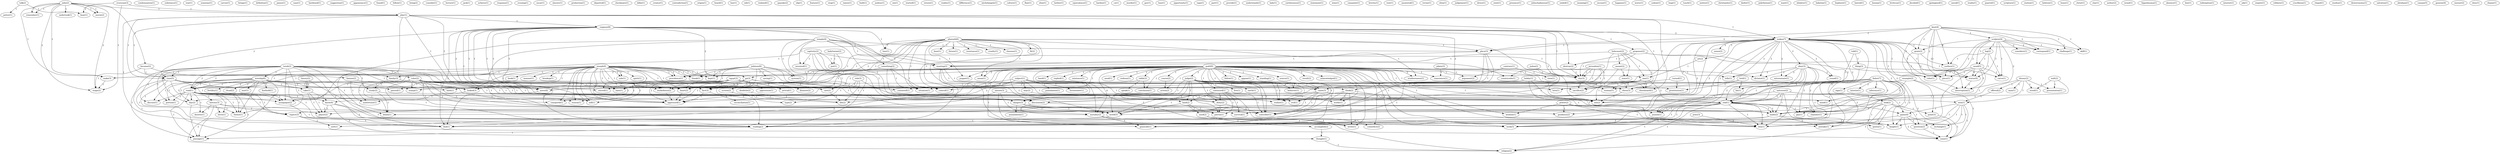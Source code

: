 digraph G {
  torah [ label="torah(2)" ];
  ruler [ label="ruler(2)" ];
  study [ label="study(2)" ];
  worship [ label="worship(6)" ];
  read [ label="read(2)" ];
  portion [ label="portion(1)" ];
  end [ label="end(4)" ];
  discuss [ label="discuss(1)" ];
  day [ label="day(2)" ];
  death [ label="death(1)" ];
  read [ label="read(1)" ];
  time [ label="time(5)" ];
  theme [ label="theme(1)" ];
  end [ label="end(1)" ];
  synagogue [ label="synagogue(2)" ];
  made [ label="made(2)" ];
  stamp [ label="stamp(1)" ];
  reading [ label="reading(2)" ];
  passage [ label="passage(1)" ];
  condemnation [ label="condemnation(1)" ];
  example [ label="example(2)" ];
  point [ label="point(3)" ];
  none [ label="none(1)" ];
  came [ label="came(3)" ];
  mind [ label="mind(1)" ];
  power [ label="power(2)" ];
  goodness [ label="goodness(2)" ];
  punish [ label="punish(1)" ];
  wisdom [ label="wisdom(1)" ];
  don [ label="don(1)" ];
  judge [ label="judge(1)" ];
  live [ label="live(1)" ];
  continued [ label="continued(1)" ];
  land [ label="land(2)" ];
  earth [ label="earth(1)" ];
  deity [ label="deity(2)" ];
  patron [ label="patron(1)" ];
  behavior [ label="behavior(1)" ];
  danger [ label="danger(3)" ];
  world [ label="world(3)" ];
  realize [ label="realize(1)" ];
  controller [ label="controller(1)" ];
  substance [ label="substance(1)" ];
  religion [ label="religion(2)" ];
  survival [ label="survival(1)" ];
  star [ label="star(1)" ];
  universe [ label="universe(2)" ];
  look [ label="look(2)" ];
  game [ label="game(4)" ];
  mistake [ label="mistake(1)" ];
  see [ label="see(2)" ];
  someone [ label="someone(1)" ];
  carves [ label="carves(1)" ];
  discussion [ label="discussion(2)" ];
  contrary [ label="contrary(1)" ];
  view [ label="view(1)" ];
  argument [ label="argument(2)" ];
  brings [ label="brings(1)" ];
  role [ label="role(3)" ];
  won [ label="won(1)" ];
  type [ label="type(2)" ];
  cast [ label="cast(2)" ];
  life [ label="life(2)" ];
  definition [ label="definition(1)" ];
  james [ label="james(1)" ];
  case [ label="case(1)" ];
  fertility [ label="fertility(1)" ];
  ritual [ label="ritual(2)" ];
  mor [ label="mor(1)" ];
  faith [ label="faith(1)" ];
  foothold [ label="foothold(1)" ];
  consisted [ label="consisted(1)" ];
  sacrifice [ label="sacrifice(2)" ];
  prostitution [ label="prostitution(1)" ];
  play [ label="play(1)" ];
  suppose [ label="suppose(8)" ];
  makes [ label="makes(7)" ];
  move [ label="move(4)" ];
  find [ label="find(1)" ];
  chess [ label="chess(3)" ];
  hardened [ label="hardened(1)" ];
  suggestion [ label="suggestion(1)" ];
  appearance [ label="appearance(1)" ];
  found [ label="found(1)" ];
  follow [ label="follow(1)" ];
  bring [ label="bring(2)" ];
  consider [ label="consider(1)" ];
  lecture [ label="lecture(1)" ];
  jack [ label="jack(1)" ];
  achieve [ label="achieve(1)" ];
  response [ label="response(1)" ];
  something [ label="something(2)" ];
  go [ label="go(3)" ];
  stirred [ label="stirred(1)" ];
  proposes [ label="proposes(2)" ];
  loss [ label="loss(1)" ];
  hate [ label="hate(1)" ];
  heart [ label="heart(2)" ];
  destroy [ label="destroy(2)" ];
  control [ label="control(1)" ];
  fact [ label="fact(3)" ];
  situation [ label="situation(1)" ];
  wickedness [ label="wickedness(2)" ];
  oppressed [ label="oppressed(1)" ];
  city [ label="city(3)" ];
  evening [ label="evening(1)" ];
  oscar [ label="oscar(1)" ];
  slavery [ label="slavery(1)" ];
  joseph [ label="joseph(2)" ];
  spirit [ label="spirit(1)" ];
  book [ label="book(1)" ];
  manner [ label="manner(1)" ];
  reason [ label="reason(1)" ];
  conspired [ label="conspired(1)" ];
  family [ label="family(3)" ];
  breakup [ label="breakup(1)" ];
  sell [ label="sell(1)" ];
  providence [ label="providence(1)" ];
  looked [ label="looked(3)" ];
  thank [ label="thank(1)" ];
  kept [ label="kept(1)" ];
  sale [ label="sale(1)" ];
  used [ label="used(2)" ];
  nature [ label="nature(3)" ];
  work [ label="work(5)" ];
  sort [ label="sort(1)" ];
  production [ label="production(1)" ];
  deported [ label="deported(1)" ];
  checkmate [ label="checkmate(1)" ];
  killie [ label="killie(1)" ];
  subject [ label="subject(1)" ];
  punishment [ label="punishment(1)" ];
  listmember [ label="listmember(1)" ];
  way [ label="way(2)" ];
  think [ label="think(2)" ];
  evil [ label="evil(1)" ];
  works [ label="works(1)" ];
  morality [ label="morality(2)" ];
  genocide [ label="genocide(1)" ];
  wrote [ label="wrote(1)" ];
  creator [ label="creator(1)" ];
  disney [ label="disney(2)" ];
  offered [ label="offered(2)" ];
  man [ label="man(1)" ];
  stood [ label="stood(1)" ];
  presentation [ label="presentation(1)" ];
  contradiction [ label="contradiction(1)" ];
  origen [ label="origen(1)" ];
  question [ label="question(2)" ];
  knot [ label="knot(4)" ];
  place [ label="place(3)" ];
  sculptor [ label="sculptor(4)" ];
  correspond [ label="correspond(1)" ];
  grain [ label="grain(2)" ];
  challenge [ label="challenge(1)" ];
  skill [ label="skill(1)" ];
  piece [ label="piece(1)" ];
  color [ label="color(1)" ];
  interruption [ label="interruption(1)" ];
  surface [ label="surface(1)" ];
  heard [ label="heard(1)" ];
  boy [ label="boy(1)" ];
  nih [ label="nih(1)" ];
  history [ label="history(3)" ];
  loves [ label="loves(1)" ];
  desires [ label="desires(1)" ];
  expect [ label="expect(3)" ];
  realized [ label="realized(1)" ];
  spassky [ label="spassky(2)" ];
  slip [ label="slip(1)" ];
  feature [ label="feature(1)" ];
  stop [ label="stop(1)" ];
  raises [ label="raises(1)" ];
  built [ label="built(1)" ];
  screen [ label="screen(2)" ];
  sense [ label="sense(2)" ];
  obey [ label="obey(3)" ];
  round [ label="round(1)" ];
  art [ label="art(2)" ];
  chamber [ label="chamber(1)" ];
  exterminate [ label="exterminate(1)" ];
  gas [ label="gas(1)" ];
  tells [ label="tells(1)" ];
  statue [ label="statue(4)" ];
  dictator [ label="dictator(1)" ];
  audrey [ label="audrey(1)" ];
  sin [ label="sin(1)" ];
  everyone [ label="everyone(3)" ];
  play [ label="play(1)" ];
  bear [ label="bear(1)" ];
  stage [ label="stage(2)" ];
  accomplish [ label="accomplish(2)" ];
  cowardice [ label="cowardice(2)" ];
  started [ label="started(1)" ];
  holocaust [ label="holocaust(2)" ];
  meeting [ label="meeting(2)" ];
  one [ label="one(1)" ];
  meant [ label="meant(2)" ];
  woman [ label="woman(1)" ];
  state [ label="state(1)" ];
  temple [ label="temple(4)" ];
  system [ label="system(1)" ];
  countryside [ label="countryside(1)" ];
  invented [ label="invented(1)" ];
  return [ label="return(1)" ];
  reality [ label="reality(1)" ];
  difference [ label="difference(1)" ];
  talk [ label="talk(2)" ];
  potter [ label="potter(1)" ];
  julie [ label="julie(1)" ];
  undertook [ label="undertook(1)" ];
  became [ label="became(2)" ];
  movie [ label="movie(2)" ];
  make [ label="make(3)" ];
  remember [ label="remember(1)" ];
  michelangelo [ label="michelangelo(1)" ];
  culture [ label="culture(1)" ];
  flaw [ label="flaw(1)" ];
  elize [ label="elize(1)" ];
  bother [ label="bother(1)" ];
  equivalence [ label="equivalence(1)" ];
  harden [ label="harden(1)" ];
  cu [ label="cu(1)" ];
  murder [ label="murder(1)" ];
  gov [ label="gov(1)" ];
  pharaoh [ label="pharaoh(6)" ];
  chooses [ label="chooses(1)" ];
  fit [ label="fit(2)" ];
  hear [ label="hear(1)" ];
  future [ label="future(1)" ];
  resistance [ label="resistance(1)" ];
  cruelty [ label="cruelty(1)" ];
  mean [ label="mean(1)" ];
  puppet [ label="puppet(1)" ];
  stubbornness [ label="stubbornness(1)" ];
  lose [ label="lose(1)" ];
  opportunity [ label="opportunity(1)" ];
  rape [ label="rape(1)" ];
  carve [ label="carve(1)" ];
  part [ label="part(1)" ];
  provide [ label="provide(1)" ];
  understands [ label="understands(1)" ];
  lady [ label="lady(1)" ];
  log [ label="log(2)" ];
  wood [ label="wood(5)" ];
  considers [ label="considers(1)" ];
  famine [ label="famine(2)" ];
  carelessness [ label="carelessness(1)" ];
  exchange [ label="exchange(1)" ];
  knight [ label="knight(1)" ];
  statement [ label="statement(1)" ];
  wins [ label="wins(1)" ];
  canaanite [ label="canaanite(1)" ];
  julie [ label="julie(2)" ];
  brevity [ label="brevity(1)" ];
  text [ label="text(1)" ];
  answered [ label="answered(1)" ];
  revise [ label="revise(1)" ];
  egypt [ label="egypt(3)" ];
  oppression [ label="oppression(1)" ];
  arrival [ label="arrival(1)" ];
  disaster [ label="disaster(2)" ];
  eliza [ label="eliza(1)" ];
  captivity [ label="captivity(2)" ];
  put [ label="put(1)" ];
  judgement [ label="judgement(1)" ];
  drove [ label="drove(1)" ];
  exist [ label="exist(1)" ];
  presence [ label="presence(1)" ];
  chessboard [ label="chessboard(1)" ];
  love [ label="love(1)" ];
  nebuchadnezzar [ label="nebuchadnezzar(1)" ];
  ended [ label="ended(1)" ];
  meaning [ label="meaning(1)" ];
  excuse [ label="excuse(1)" ];
  happens [ label="happens(1)" ];
  worry [ label="worry(1)" ];
  sodom [ label="sodom(1)" ];
  told [ label="told(1)" ];
  thing [ label="thing(3)" ];
  bit [ label="bit(1)" ];
  thought [ label="thought(1)" ];
  take [ label="take(1)" ];
  know [ label="know(4)" ];
  passed [ label="passed(1)" ];
  take [ label="take(1)" ];
  player [ label="player(2)" ];
  leap [ label="leap(1)" ];
  touch [ label="touch(1)" ];
  motive [ label="motive(1)" ];
  christianity [ label="christianity(1)" ];
  kiefer [ label="kiefer(1)" ];
  polytheism [ label="polytheism(1)" ];
  want [ label="want(1)" ];
  idolatry [ label="idolatry(1)" ];
  turned [ label="turned(1)" ];
  walt [ label="walt(2)" ];
  babylon [ label="babylon(1)" ];
  hepburn [ label="hepburn(1)" ];
  hatred [ label="hatred(1)" ];
  bosnia [ label="bosnia(1)" ];
  leviticus [ label="leviticus(1)" ];
  lord [ label="lord(1)" ];
  decided [ label="decided(1)" ];
  apologized [ label="apologized(1)" ];
  saved [ label="saved(1)" ];
  studio [ label="studio(1)" ];
  theory [ label="theory(2)" ];
  god [ label="god(40)" ];
  redeem [ label="redeem(1)" ];
  fellow [ label="fellow(1)" ];
  appear [ label="appear(1)" ];
  standing [ label="standing(1)" ];
  source [ label="source(1)" ];
  result [ label="result(2)" ];
  acknowledged [ label="acknowledged(1)" ];
  rabbi [ label="rabbi(3)" ];
  hand [ label="hand(1)" ];
  replied [ label="replied(1)" ];
  conclusion [ label="conclusion(1)" ];
  judge [ label="judge(2)" ];
  course [ label="course(2)" ];
  existence [ label="existence(1)" ];
  conscience [ label="conscience(1)" ];
  action [ label="action(2)" ];
  need [ label="need(1)" ];
  quarrel [ label="quarrel(1)" ];
  fisher [ label="fisher(7)" ];
  interior [ label="interior(1)" ];
  queen [ label="queen(1)" ];
  inference [ label="inference(1)" ];
  sign [ label="sign(1)" ];
  scripture [ label="scripture(1)" ];
  jerusalem [ label="jerusalem(1)" ];
  station [ label="station(1)" ];
  misfortune [ label="misfortune(1)" ];
  judaism [ label="judaism(6)" ];
  saving [ label="saving(1)" ];
  hebrew [ label="hebrew(1)" ];
  reconciliation [ label="reconciliation(1)" ];
  loses [ label="loses(1)" ];
  christ [ label="christ(1)" ];
  clay [ label="clay(1)" ];
  bobby [ label="bobby(1)" ];
  speak [ label="speak(1)" ];
  assimilation [ label="assimilation(1)" ];
  babylonian [ label="babylonian(2)" ];
  joseph [ label="joseph(4)" ];
  author [ label="author(2)" ];
  israel [ label="israel(1)" ];
  higashiyama [ label="higashiyama(1)" ];
  absence [ label="absence(1)" ];
  line [ label="line(1)" ];
  redemption [ label="redemption(1)" ];
  jerusalem [ label="jerusalem(1)" ];
  pilate [ label="pilate(3)" ];
  interest [ label="interest(1)" ];
  jek [ label="jek(1)" ];
  empire [ label="empire(1)" ];
  robbery [ label="robbery(1)" ];
  crucifixion [ label="crucifixion(1)" ];
  chapel [ label="chapel(1)" ];
  exodus [ label="exodus(1)" ];
  deuteronomy [ label="deuteronomy(1)" ];
  judea [ label="judea(2)" ];
  salvation [ label="salvation(1)" ];
  abraham [ label="abraham(1)" ];
  jews [ label="jews(3)" ];
  doolittle [ label="doolittle(2)" ];
  canaan [ label="canaan(5)" ];
  genesis [ label="genesis(4)" ];
  warner [ label="warner(2)" ];
  duty [ label="duty(1)" ];
  shame [ label="shame(1)" ];
  torah -> ruler [ label="1" ];
  torah -> study [ label="1" ];
  torah -> worship [ label="1" ];
  torah -> read [ label="2" ];
  torah -> portion [ label="1" ];
  torah -> end [ label="1" ];
  torah -> discuss [ label="1" ];
  torah -> day [ label="1" ];
  torah -> death [ label="1" ];
  torah -> read [ label="2" ];
  torah -> time [ label="1" ];
  torah -> theme [ label="1" ];
  torah -> end [ label="1" ];
  torah -> synagogue [ label="1" ];
  torah -> made [ label="1" ];
  torah -> stamp [ label="1" ];
  torah -> reading [ label="2" ];
  torah -> passage [ label="1" ];
  example -> point [ label="1" ];
  example -> none [ label="1" ];
  example -> came [ label="1" ];
  example -> mind [ label="1" ];
  power -> goodness [ label="1" ];
  power -> punish [ label="1" ];
  power -> wisdom [ label="1" ];
  power -> don [ label="1" ];
  judge -> live [ label="1" ];
  judge -> continued [ label="1" ];
  judge -> land [ label="1" ];
  judge -> earth [ label="1" ];
  judge -> deity [ label="1" ];
  judge -> patron [ label="1" ];
  judge -> behavior [ label="1" ];
  judge -> came [ label="1" ];
  judge -> danger [ label="1" ];
  judge -> world [ label="1" ];
  judge -> realize [ label="1" ];
  judge -> controller [ label="1" ];
  continued -> land [ label="1" ];
  continued -> deity [ label="1" ];
  continued -> patron [ label="1" ];
  continued -> religion [ label="1" ];
  continued -> survival [ label="1" ];
  continued -> world [ label="1" ];
  continued -> controller [ label="1" ];
  ruler -> study [ label="1" ];
  ruler -> land [ label="1" ];
  ruler -> end [ label="1" ];
  ruler -> death [ label="1" ];
  ruler -> end [ label="1" ];
  ruler -> deity [ label="1" ];
  ruler -> patron [ label="1" ];
  ruler -> made [ label="1" ];
  ruler -> stamp [ label="1" ];
  ruler -> came [ label="1" ];
  ruler -> danger [ label="1" ];
  ruler -> reading [ label="1" ];
  ruler -> world [ label="1" ];
  ruler -> realize [ label="1" ];
  ruler -> controller [ label="1" ];
  universe -> look [ label="1" ];
  universe -> end [ label="1" ];
  universe -> game [ label="1" ];
  universe -> end [ label="1" ];
  universe -> made [ label="1" ];
  universe -> mistake [ label="1" ];
  universe -> see [ label="1" ];
  study -> death [ label="1" ];
  study -> discussion [ label="1" ];
  contrary -> view [ label="1" ];
  contrary -> argument [ label="1" ];
  role -> won [ label="1" ];
  role -> type [ label="1" ];
  role -> cast [ label="1" ];
  role -> life [ label="1" ];
  worship -> read [ label="1" ];
  worship -> fertility [ label="2" ];
  worship -> portion [ label="1" ];
  worship -> ritual [ label="2" ];
  worship -> mor [ label="1" ];
  worship -> discuss [ label="1" ];
  worship -> day [ label="1" ];
  worship -> read [ label="1" ];
  worship -> faith [ label="1" ];
  worship -> theme [ label="1" ];
  worship -> foothold [ label="1" ];
  worship -> consisted [ label="1" ];
  worship -> reading [ label="1" ];
  worship -> passage [ label="1" ];
  worship -> sacrifice [ label="3" ];
  worship -> prostitution [ label="2" ];
  play -> suppose [ label="1" ];
  play -> makes [ label="1" ];
  play -> time [ label="1" ];
  play -> move [ label="1" ];
  play -> find [ label="1" ];
  play -> chess [ label="1" ];
  suppose -> something [ label="2" ];
  suppose -> go [ label="2" ];
  suppose -> makes [ label="2" ];
  suppose -> stirred [ label="1" ];
  suppose -> proposes [ label="1" ];
  suppose -> loss [ label="1" ];
  suppose -> hate [ label="1" ];
  suppose -> time [ label="2" ];
  suppose -> heart [ label="1" ];
  suppose -> destroy [ label="1" ];
  suppose -> control [ label="2" ];
  suppose -> fact [ label="1" ];
  suppose -> situation [ label="2" ];
  suppose -> move [ label="2" ];
  suppose -> wickedness [ label="1" ];
  suppose -> oppressed [ label="1" ];
  suppose -> city [ label="1" ];
  suppose -> find [ label="2" ];
  suppose -> see [ label="2" ];
  joseph -> read [ label="1" ];
  joseph -> go [ label="1" ];
  joseph -> spirit [ label="1" ];
  joseph -> stirred [ label="1" ];
  joseph -> book [ label="1" ];
  joseph -> hate [ label="1" ];
  joseph -> manner [ label="1" ];
  joseph -> day [ label="1" ];
  joseph -> reason [ label="1" ];
  joseph -> conspired [ label="1" ];
  joseph -> read [ label="1" ];
  joseph -> heart [ label="1" ];
  joseph -> family [ label="1" ];
  joseph -> fact [ label="1" ];
  joseph -> breakup [ label="1" ];
  joseph -> wickedness [ label="1" ];
  joseph -> oppressed [ label="1" ];
  joseph -> sell [ label="1" ];
  joseph -> providence [ label="1" ];
  joseph -> looked [ label="1" ];
  joseph -> thank [ label="1" ];
  joseph -> kept [ label="1" ];
  joseph -> sale [ label="1" ];
  land -> used [ label="1" ];
  land -> patron [ label="1" ];
  land -> world [ label="1" ];
  nature -> deity [ label="1" ];
  nature -> work [ label="1" ];
  nature -> sort [ label="2" ];
  nature -> world [ label="1" ];
  subject -> punishment [ label="1" ];
  subject -> listmember [ label="1" ];
  subject -> faith [ label="1" ];
  subject -> way [ label="1" ];
  subject -> think [ label="1" ];
  subject -> evil [ label="1" ];
  subject -> works [ label="1" ];
  subject -> morality [ label="1" ];
  subject -> genocide [ label="1" ];
  subject -> wrote [ label="1" ];
  disney -> offered [ label="1" ];
  disney -> won [ label="1" ];
  disney -> man [ label="1" ];
  disney -> made [ label="1" ];
  disney -> stood [ label="1" ];
  disney -> presentation [ label="1" ];
  something -> go [ label="1" ];
  something -> control [ label="1" ];
  something -> situation [ label="1" ];
  something -> see [ label="1" ];
  look -> point [ label="1" ];
  look -> question [ label="1" ];
  look -> made [ label="1" ];
  look -> religion [ label="1" ];
  look -> none [ label="1" ];
  look -> mistake [ label="1" ];
  look -> survival [ label="1" ];
  knot -> makes [ label="2" ];
  knot -> place [ label="2" ];
  knot -> sculptor [ label="1" ];
  knot -> correspond [ label="2" ];
  knot -> grain [ label="2" ];
  knot -> challenge [ label="1" ];
  knot -> skill [ label="1" ];
  knot -> piece [ label="2" ];
  knot -> color [ label="2" ];
  knot -> interruption [ label="2" ];
  knot -> surface [ label="1" ];
  read -> portion [ label="1" ];
  read -> history [ label="1" ];
  read -> discuss [ label="1" ];
  read -> loves [ label="1" ];
  read -> desires [ label="1" ];
  read -> day [ label="1" ];
  read -> reason [ label="1" ];
  read -> conspired [ label="1" ];
  read -> theme [ label="1" ];
  read -> synagogue [ label="1" ];
  read -> expect [ label="1" ];
  read -> sell [ label="1" ];
  read -> passage [ label="1" ];
  go -> screen [ label="1" ];
  go -> stirred [ label="2" ];
  go -> hate [ label="2" ];
  go -> heart [ label="2" ];
  go -> control [ label="1" ];
  go -> fact [ label="2" ];
  go -> situation [ label="1" ];
  go -> wickedness [ label="2" ];
  go -> oppressed [ label="2" ];
  go -> cast [ label="1" ];
  makes -> sense [ label="2" ];
  makes -> obey [ label="2" ];
  makes -> round [ label="2" ];
  makes -> art [ label="1" ];
  makes -> end [ label="2" ];
  makes -> place [ label="1" ];
  makes -> correspond [ label="1" ];
  makes -> chamber [ label="2" ];
  makes -> exterminate [ label="2" ];
  makes -> grain [ label="1" ];
  makes -> gas [ label="2" ];
  makes -> discussion [ label="2" ];
  makes -> goodness [ label="2" ];
  makes -> end [ label="2" ];
  makes -> punish [ label="2" ];
  makes -> piece [ label="1" ];
  makes -> tells [ label="2" ];
  makes -> color [ label="1" ];
  makes -> move [ label="1" ];
  makes -> morality [ label="2" ];
  makes -> work [ label="1" ];
  makes -> statue [ label="1" ];
  makes -> interruption [ label="1" ];
  makes -> dictator [ label="2" ];
  makes -> find [ label="1" ];
  makes -> don [ label="2" ];
  offered -> won [ label="1" ];
  everyone -> play [ label="1" ];
  everyone -> bear [ label="2" ];
  everyone -> stage [ label="1" ];
  used -> accomplish [ label="1" ];
  used -> cowardice [ label="1" ];
  holocaust -> meeting [ label="1" ];
  holocaust -> one [ label="1" ];
  holocaust -> meant [ label="1" ];
  holocaust -> woman [ label="1" ];
  holocaust -> state [ label="1" ];
  holocaust -> came [ label="1" ];
  temple -> place [ label="1" ];
  temple -> meeting [ label="1" ];
  temple -> discussion [ label="1" ];
  temple -> synagogue [ label="1" ];
  temple -> system [ label="1" ];
  temple -> countryside [ label="1" ];
  temple -> danger [ label="1" ];
  temple -> reading [ label="1" ];
  temple -> invented [ label="1" ];
  temple -> city [ label="1" ];
  talk -> bear [ label="1" ];
  talk -> potter [ label="1" ];
  julie -> play [ label="1" ];
  julie -> undertook [ label="1" ];
  julie -> became [ label="1" ];
  julie -> movie [ label="1" ];
  julie -> make [ label="1" ];
  julie -> remember [ label="1" ];
  julie -> stage [ label="2" ];
  obey -> round [ label="2" ];
  obey -> end [ label="2" ];
  obey -> chamber [ label="2" ];
  obey -> exterminate [ label="2" ];
  obey -> gas [ label="2" ];
  obey -> end [ label="2" ];
  obey -> punish [ label="2" ];
  obey -> tells [ label="2" ];
  obey -> dictator [ label="2" ];
  obey -> don [ label="2" ];
  history -> loves [ label="1" ];
  history -> desires [ label="1" ];
  history -> religion [ label="2" ];
  history -> expect [ label="1" ];
  history -> survival [ label="2" ];
  play -> time [ label="1" ];
  play -> move [ label="1" ];
  play -> find [ label="1" ];
  play -> chess [ label="1" ];
  screen -> type [ label="1" ];
  screen -> life [ label="1" ];
  point -> none [ label="1" ];
  pharaoh -> place [ label="1" ];
  pharaoh -> loss [ label="1" ];
  pharaoh -> hate [ label="1" ];
  pharaoh -> chooses [ label="1" ];
  pharaoh -> fit [ label="1" ];
  pharaoh -> hear [ label="1" ];
  pharaoh -> heart [ label="2" ];
  pharaoh -> control [ label="1" ];
  pharaoh -> future [ label="1" ];
  pharaoh -> resistance [ label="1" ];
  pharaoh -> cruelty [ label="1" ];
  pharaoh -> mean [ label="1" ];
  pharaoh -> fact [ label="1" ];
  pharaoh -> puppet [ label="1" ];
  pharaoh -> situation [ label="1" ];
  pharaoh -> wickedness [ label="1" ];
  pharaoh -> oppressed [ label="1" ];
  pharaoh -> make [ label="1" ];
  pharaoh -> work [ label="1" ];
  pharaoh -> stubbornness [ label="1" ];
  pharaoh -> see [ label="1" ];
  art -> one [ label="1" ];
  proposes -> destroy [ label="1" ];
  proposes -> carve [ label="1" ];
  proposes -> statue [ label="1" ];
  proposes -> city [ label="1" ];
  end -> game [ label="1" ];
  end -> chamber [ label="1" ];
  end -> death [ label="1" ];
  end -> gas [ label="1" ];
  end -> punish [ label="1" ];
  end -> made [ label="1" ];
  end -> religion [ label="1" ];
  end -> reading [ label="1" ];
  end -> don [ label="1" ];
  place -> meeting [ label="1" ];
  place -> discussion [ label="1" ];
  place -> heart [ label="1" ];
  place -> reading [ label="1" ];
  sculptor -> correspond [ label="2" ];
  sculptor -> grain [ label="2" ];
  sculptor -> challenge [ label="1" ];
  sculptor -> skill [ label="1" ];
  sculptor -> log [ label="1" ];
  sculptor -> wood [ label="3" ];
  sculptor -> piece [ label="2" ];
  sculptor -> carve [ label="1" ];
  sculptor -> considers [ label="2" ];
  sculptor -> color [ label="2" ];
  sculptor -> statue [ label="3" ];
  sculptor -> interruption [ label="2" ];
  became -> family [ label="1" ];
  became -> famine [ label="1" ];
  became -> stage [ label="1" ];
  won -> game [ label="1" ];
  won -> question [ label="1" ];
  won -> exchange [ label="1" ];
  won -> none [ label="1" ];
  won -> knight [ label="1" ];
  won -> don [ label="1" ];
  julie -> movie [ label="1" ];
  julie -> make [ label="1" ];
  julie -> remember [ label="1" ];
  julie -> stage [ label="2" ];
  day -> theme [ label="1" ];
  day -> passage [ label="1" ];
  egypt -> reason [ label="1" ];
  egypt -> oppression [ label="1" ];
  egypt -> conspired [ label="1" ];
  egypt -> read [ label="1" ];
  egypt -> heart [ label="1" ];
  egypt -> arrival [ label="1" ];
  egypt -> disaster [ label="1" ];
  egypt -> fact [ label="1" ];
  egypt -> wickedness [ label="1" ];
  egypt -> oppressed [ label="1" ];
  egypt -> sell [ label="1" ];
  egypt -> looked [ label="1" ];
  game -> question [ label="2" ];
  game -> exchange [ label="2" ];
  game -> none [ label="2" ];
  game -> knight [ label="2" ];
  game -> don [ label="2" ];
  captivity -> meeting [ label="1" ];
  captivity -> discussion [ label="1" ];
  captivity -> synagogue [ label="1" ];
  captivity -> put [ label="1" ];
  captivity -> reading [ label="1" ];
  captivity -> invented [ label="1" ];
  read -> theme [ label="1" ];
  read -> synagogue [ label="1" ];
  read -> expect [ label="1" ];
  read -> sell [ label="1" ];
  read -> passage [ label="1" ];
  meeting -> one [ label="1" ];
  meeting -> discussion [ label="1" ];
  meeting -> woman [ label="1" ];
  meeting -> came [ label="1" ];
  meeting -> reading [ label="1" ];
  one -> think [ label="1" ];
  one -> end [ label="2" ];
  one -> chessboard [ label="1" ];
  one -> woman [ label="1" ];
  one -> came [ label="1" ];
  one -> love [ label="1" ];
  one -> chess [ label="1" ];
  one -> see [ label="1" ];
  grain -> piece [ label="1" ];
  grain -> color [ label="1" ];
  grain -> surface [ label="1" ];
  way -> evil [ label="1" ];
  discussion -> goodness [ label="1" ];
  discussion -> morality [ label="1" ];
  question -> none [ label="1" ];
  told -> thing [ label="1" ];
  told -> bit [ label="1" ];
  time -> thought [ label="1" ];
  time -> synagogue [ label="1" ];
  time -> take [ label="1" ];
  time -> know [ label="1" ];
  time -> move [ label="1" ];
  time -> passed [ label="1" ];
  time -> take [ label="1" ];
  time -> player [ label="1" ];
  time -> find [ label="1" ];
  think -> end [ label="1" ];
  think -> evil [ label="1" ];
  think -> works [ label="1" ];
  think -> genocide [ label="1" ];
  think -> wrote [ label="1" ];
  turned -> sacrifice [ label="1" ];
  turned -> prostitution [ label="1" ];
  walt -> made [ label="1" ];
  walt -> stood [ label="1" ];
  walt -> presentation [ label="1" ];
  end -> punish [ label="1" ];
  end -> made [ label="1" ];
  end -> religion [ label="1" ];
  end -> reading [ label="1" ];
  end -> don [ label="1" ];
  heart -> oppressed [ label="1" ];
  log -> wood [ label="1" ];
  log -> carve [ label="1" ];
  log -> statue [ label="1" ];
  log -> surface [ label="1" ];
  destroy -> city [ label="1" ];
  deity -> patron [ label="1" ];
  deity -> controller [ label="1" ];
  wood -> piece [ label="3" ];
  wood -> carve [ label="1" ];
  wood -> made [ label="1" ];
  wood -> color [ label="3" ];
  wood -> work [ label="1" ];
  wood -> statue [ label="4" ];
  wood -> interruption [ label="3" ];
  accomplish -> thought [ label="1" ];
  thought -> religion [ label="1" ];
  thing -> work [ label="1" ];
  thing -> statue [ label="1" ];
  lord -> bit [ label="1" ];
  lord -> sacrifice [ label="1" ];
  lord -> prostitution [ label="1" ];
  meant -> evil [ label="1" ];
  meant -> state [ label="1" ];
  theory -> take [ label="1" ];
  theory -> morality [ label="1" ];
  theory -> take [ label="1" ];
  god -> redeem [ label="1" ];
  god -> chessboard [ label="1" ];
  god -> fellow [ label="1" ];
  god -> appear [ label="1" ];
  god -> mean [ label="2" ];
  god -> behavior [ label="1" ];
  god -> made [ label="1" ];
  god -> tells [ label="1" ];
  god -> fact [ label="2" ];
  god -> standing [ label="1" ];
  god -> source [ label="1" ];
  god -> result [ label="1" ];
  god -> acknowledged [ label="1" ];
  god -> came [ label="1" ];
  god -> puppet [ label="2" ];
  god -> rabbi [ label="1" ];
  god -> hand [ label="1" ];
  god -> danger [ label="1" ];
  god -> works [ label="3" ];
  god -> replied [ label="1" ];
  god -> situation [ label="1" ];
  god -> conclusion [ label="1" ];
  god -> morality [ label="4" ];
  god -> wickedness [ label="3" ];
  god -> expect [ label="2" ];
  god -> judge [ label="2" ];
  god -> oppressed [ label="2" ];
  god -> mistake [ label="1" ];
  god -> cowardice [ label="3" ];
  god -> course [ label="1" ];
  god -> make [ label="2" ];
  god -> work [ label="2" ];
  god -> providence [ label="1" ];
  god -> genocide [ label="3" ];
  god -> wisdom [ label="1" ];
  god -> thank [ label="1" ];
  god -> existence [ label="1" ];
  god -> conscience [ label="1" ];
  god -> kept [ label="1" ];
  god -> love [ label="1" ];
  god -> world [ label="2" ];
  god -> dictator [ label="1" ];
  god -> wrote [ label="3" ];
  god -> realize [ label="1" ];
  god -> stubbornness [ label="2" ];
  god -> action [ label="1" ];
  god -> city [ label="1" ];
  god -> controller [ label="1" ];
  god -> don [ label="1" ];
  god -> chess [ label="1" ];
  god -> see [ label="3" ];
  god -> need [ label="1" ];
  god -> argument [ label="1" ];
  god -> life [ label="1" ];
  fisher -> chessboard [ label="1" ];
  fisher -> made [ label="1" ];
  fisher -> interior [ label="2" ];
  fisher -> know [ label="2" ];
  fisher -> none [ label="2" ];
  fisher -> move [ label="2" ];
  fisher -> queen [ label="1" ];
  fisher -> inference [ label="1" ];
  fisher -> player [ label="1" ];
  fisher -> knight [ label="2" ];
  fisher -> find [ label="1" ];
  fisher -> don [ label="2" ];
  fisher -> chess [ label="3" ];
  fisher -> see [ label="1" ];
  fisher -> sign [ label="1" ];
  jerusalem -> countryside [ label="1" ];
  jerusalem -> consisted [ label="1" ];
  jerusalem -> sacrifice [ label="1" ];
  jerusalem -> city [ label="1" ];
  synagogue -> reading [ label="1" ];
  take -> know [ label="1" ];
  take -> player [ label="1" ];
  family -> looked [ label="1" ];
  family -> misfortune [ label="1" ];
  judaism -> made [ label="1" ];
  judaism -> stamp [ label="1" ];
  judaism -> system [ label="1" ];
  judaism -> danger [ label="1" ];
  judaism -> reading [ label="1" ];
  judaism -> providence [ label="1" ];
  judaism -> thank [ label="1" ];
  judaism -> kept [ label="1" ];
  judaism -> saving [ label="1" ];
  made -> mistake [ label="1" ];
  made -> reading [ label="1" ];
  made -> work [ label="1" ];
  made -> queen [ label="1" ];
  fact -> reconciliation [ label="1" ];
  fact -> oppressed [ label="1" ];
  know -> none [ label="3" ];
  know -> player [ label="1" ];
  know -> knight [ label="3" ];
  know -> don [ label="3" ];
  came -> danger [ label="1" ];
  came -> world [ label="1" ];
  came -> realize [ label="1" ];
  came -> mind [ label="1" ];
  came -> controller [ label="1" ];
  bobby -> move [ label="1" ];
  bobby -> knight [ label="1" ];
  bobby -> find [ label="1" ];
  bobby -> don [ label="1" ];
  bobby -> chess [ label="1" ];
  rabbi -> conclusion [ label="2" ];
  rabbi -> speak [ label="1" ];
  rabbi -> wickedness [ label="2" ];
  danger -> assimilation [ label="1" ];
  danger -> world [ label="1" ];
  danger -> controller [ label="1" ];
  babylonian -> put [ label="1" ];
  babylonian -> passed [ label="1" ];
  move -> find [ label="2" ];
  joseph -> wickedness [ label="1" ];
  joseph -> oppressed [ label="1" ];
  joseph -> sell [ label="1" ];
  joseph -> providence [ label="1" ];
  joseph -> looked [ label="1" ];
  joseph -> thank [ label="1" ];
  joseph -> kept [ label="1" ];
  joseph -> sale [ label="1" ];
  morality -> genocide [ label="1" ];
  morality -> wrote [ label="1" ];
  wickedness -> oppressed [ label="1" ];
  famine -> looked [ label="1" ];
  famine -> misfortune [ label="1" ];
  expect -> work [ label="1" ];
  expect -> sort [ label="1" ];
  expect -> find [ label="1" ];
  judge -> world [ label="1" ];
  judge -> realize [ label="1" ];
  judge -> controller [ label="1" ];
  reading -> passage [ label="1" ];
  course -> action [ label="1" ];
  make -> stage [ label="1" ];
  looked -> misfortune [ label="1" ];
  jerusalem -> sacrifice [ label="1" ];
  jerusalem -> city [ label="1" ];
  pilate -> conscience [ label="1" ];
  statue -> interruption [ label="2" ];
  take -> player [ label="1" ];
  world -> find [ label="1" ];
  judea -> city [ label="1" ];
  judea -> controller [ label="1" ];
  jews -> don [ label="1" ];
  cast -> life [ label="1" ];
  chess -> see [ label="1" ];
  doolittle -> life [ label="1" ];
}
